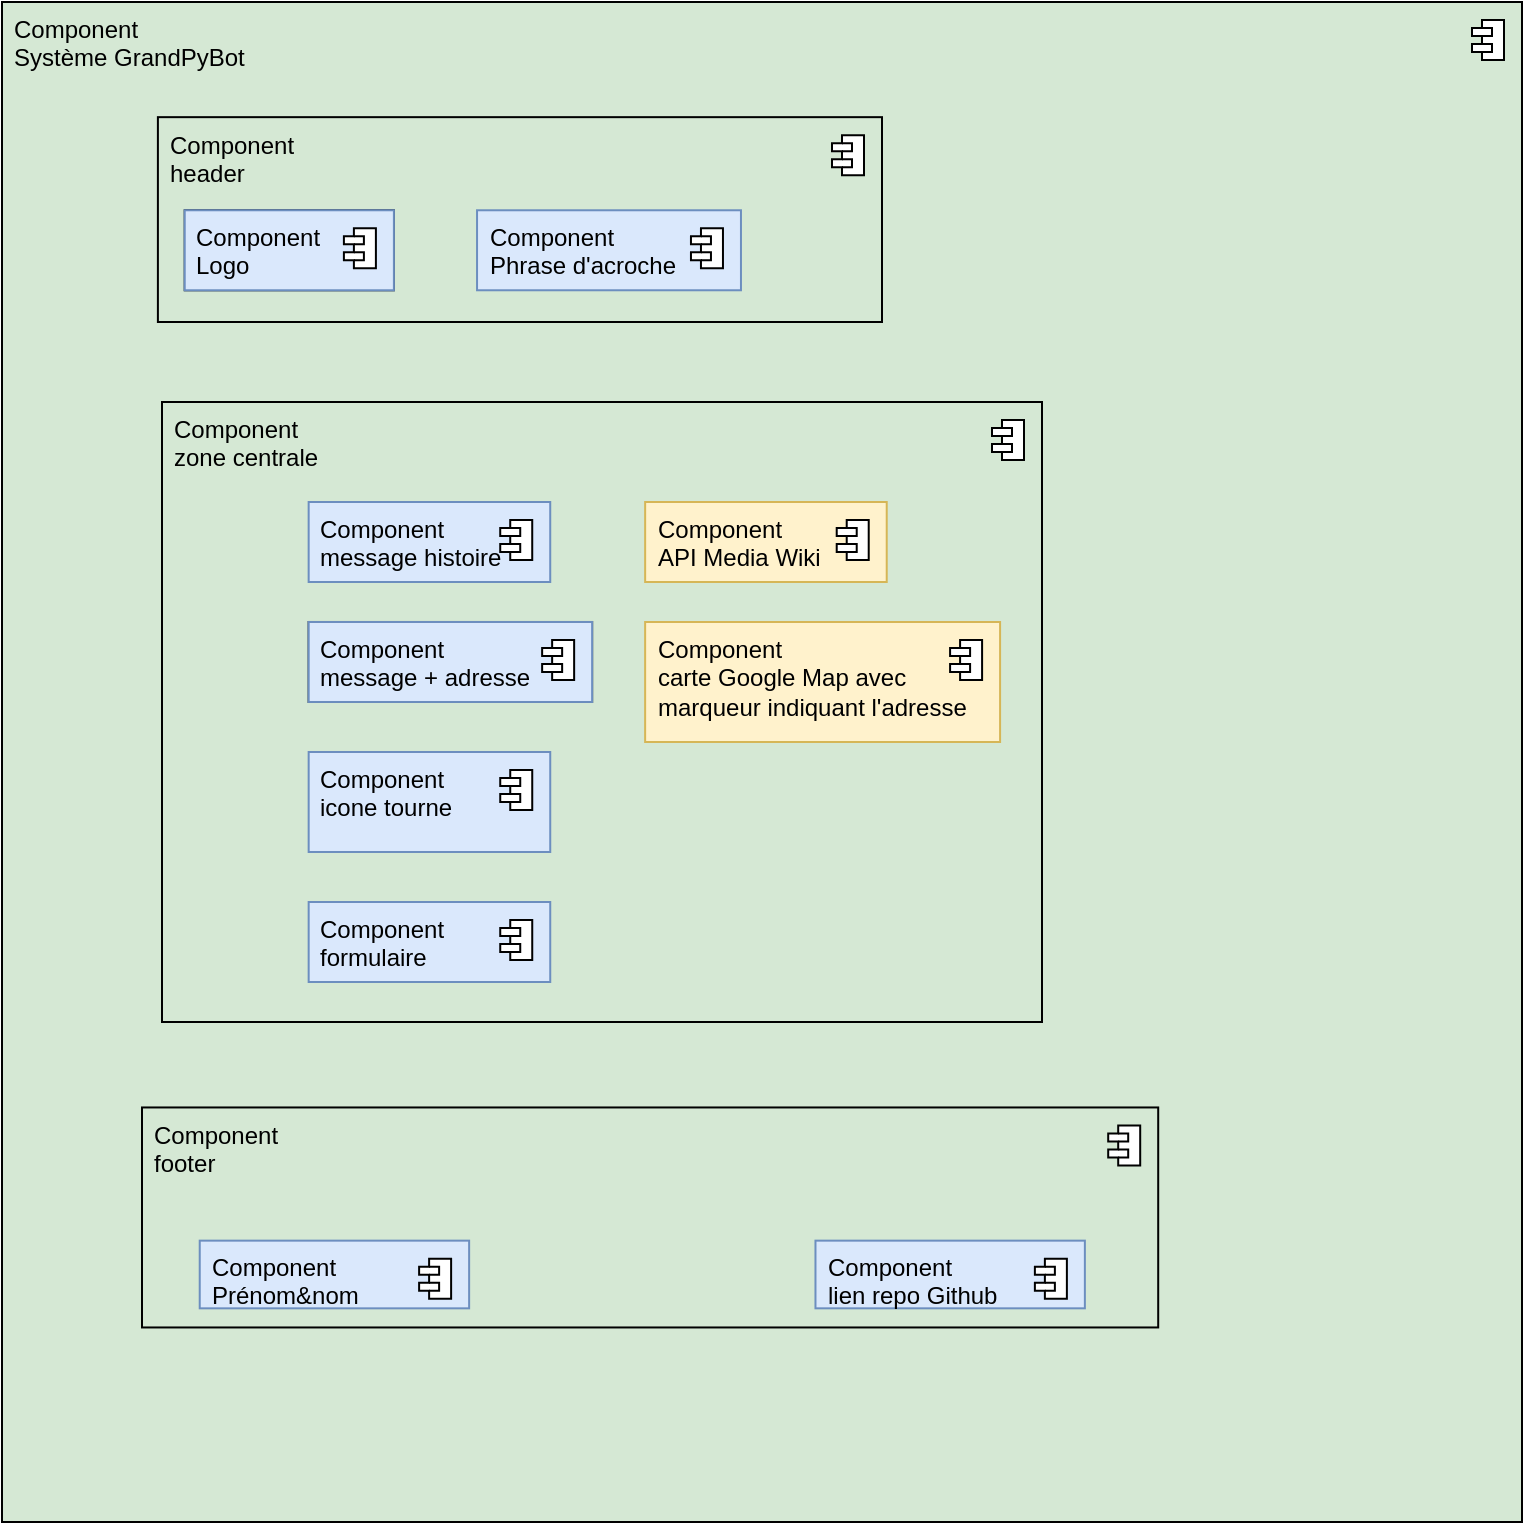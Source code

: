 <mxfile version="13.9.9" type="device"><diagram id="6oKkPSN5EI0wlpZ6T3FK" name="Page-1"><mxGraphModel dx="523" dy="816" grid="1" gridSize="10" guides="1" tooltips="1" connect="1" arrows="1" fold="1" page="1" pageScale="1" pageWidth="827" pageHeight="1169" math="0" shadow="0"><root><mxCell id="0"/><mxCell id="1" parent="0"/><mxCell id="MDcpT8870qjSWLKDiE2c-52" value="" style="fontStyle=1;align=center;verticalAlign=top;childLayout=stackLayout;horizontal=1;horizontalStack=0;resizeParent=1;resizeParentMax=0;resizeLast=0;marginBottom=0;fillColor=#d5e8d4;strokeColor=#82b366;" vertex="1" parent="1"><mxGeometry x="840" y="160" width="760" height="760" as="geometry"/></mxCell><mxCell id="MDcpT8870qjSWLKDiE2c-53" value="Component&lt;br&gt;Système GrandPyBot" style="html=1;align=left;spacingLeft=4;verticalAlign=top;fillColor=none;" vertex="1" parent="MDcpT8870qjSWLKDiE2c-52"><mxGeometry width="760" height="760" as="geometry"/></mxCell><mxCell id="MDcpT8870qjSWLKDiE2c-54" value="" style="shape=module;jettyWidth=10;jettyHeight=4;" vertex="1" parent="MDcpT8870qjSWLKDiE2c-53"><mxGeometry x="1" width="16" height="20" relative="1" as="geometry"><mxPoint x="-25" y="9" as="offset"/></mxGeometry></mxCell><mxCell id="MDcpT8870qjSWLKDiE2c-29" value="Component&lt;br&gt;header" style="html=1;align=left;spacingLeft=4;verticalAlign=top;fillColor=none;" vertex="1" parent="MDcpT8870qjSWLKDiE2c-53"><mxGeometry x="77.95" y="57.58" width="362.05" height="102.42" as="geometry"/></mxCell><mxCell id="MDcpT8870qjSWLKDiE2c-30" value="" style="shape=module;jettyWidth=10;jettyHeight=4;" vertex="1" parent="MDcpT8870qjSWLKDiE2c-29"><mxGeometry x="1" width="16" height="20" relative="1" as="geometry"><mxPoint x="-25" y="9" as="offset"/></mxGeometry></mxCell><mxCell id="MDcpT8870qjSWLKDiE2c-31" value="" style="fontStyle=1;align=center;verticalAlign=top;childLayout=stackLayout;horizontal=1;horizontalStack=0;resizeParent=1;resizeParentMax=0;resizeLast=0;marginBottom=0;fillColor=#dae8fc;strokeColor=#6c8ebf;" vertex="1" parent="MDcpT8870qjSWLKDiE2c-29"><mxGeometry x="159.57" y="46.555" width="131.96" height="40" as="geometry"/></mxCell><mxCell id="MDcpT8870qjSWLKDiE2c-32" value="Component&lt;br&gt;Phrase d'acroche" style="html=1;align=left;spacingLeft=4;verticalAlign=top;strokeColor=none;fillColor=none;" vertex="1" parent="MDcpT8870qjSWLKDiE2c-31"><mxGeometry width="131.96" height="40" as="geometry"/></mxCell><mxCell id="MDcpT8870qjSWLKDiE2c-33" value="" style="shape=module;jettyWidth=10;jettyHeight=4;" vertex="1" parent="MDcpT8870qjSWLKDiE2c-32"><mxGeometry x="1" width="16" height="20" relative="1" as="geometry"><mxPoint x="-25" y="9" as="offset"/></mxGeometry></mxCell><mxCell id="MDcpT8870qjSWLKDiE2c-34" value="" style="fontStyle=1;align=center;verticalAlign=top;childLayout=stackLayout;horizontal=1;horizontalStack=0;resizeParent=1;resizeParentMax=0;resizeLast=0;marginBottom=0;" vertex="1" parent="MDcpT8870qjSWLKDiE2c-29"><mxGeometry x="13.409" y="46.555" width="104.59" height="40" as="geometry"/></mxCell><mxCell id="MDcpT8870qjSWLKDiE2c-35" value="Component&lt;br&gt;Logo" style="html=1;align=left;spacingLeft=4;verticalAlign=top;strokeColor=#6c8ebf;fillColor=#dae8fc;" vertex="1" parent="MDcpT8870qjSWLKDiE2c-34"><mxGeometry width="104.59" height="40" as="geometry"/></mxCell><mxCell id="MDcpT8870qjSWLKDiE2c-36" value="" style="shape=module;jettyWidth=10;jettyHeight=4;" vertex="1" parent="MDcpT8870qjSWLKDiE2c-35"><mxGeometry x="1" width="16" height="20" relative="1" as="geometry"><mxPoint x="-25" y="9" as="offset"/></mxGeometry></mxCell><mxCell id="MDcpT8870qjSWLKDiE2c-25" value="" style="fontStyle=1;align=center;verticalAlign=top;childLayout=stackLayout;horizontal=1;horizontalStack=0;resizeParent=1;resizeParentMax=0;resizeLast=0;marginBottom=0;fillColor=#d5e8d4;" vertex="1" parent="MDcpT8870qjSWLKDiE2c-53"><mxGeometry x="70" y="552.73" width="508.1" height="110" as="geometry"/></mxCell><mxCell id="MDcpT8870qjSWLKDiE2c-26" value="Component&lt;br&gt;footer" style="html=1;align=left;spacingLeft=4;verticalAlign=top;strokeColor=none;fillColor=none;" vertex="1" parent="MDcpT8870qjSWLKDiE2c-25"><mxGeometry width="508.1" height="110" as="geometry"/></mxCell><mxCell id="MDcpT8870qjSWLKDiE2c-27" value="" style="shape=module;jettyWidth=10;jettyHeight=4;" vertex="1" parent="MDcpT8870qjSWLKDiE2c-26"><mxGeometry x="1" width="16" height="20" relative="1" as="geometry"><mxPoint x="-25" y="9" as="offset"/></mxGeometry></mxCell><mxCell id="MDcpT8870qjSWLKDiE2c-23" value="Component&lt;br&gt;Prénom&amp;amp;nom" style="html=1;align=left;spacingLeft=4;verticalAlign=top;fillColor=#dae8fc;strokeColor=#6c8ebf;" vertex="1" parent="MDcpT8870qjSWLKDiE2c-26"><mxGeometry x="28.864" y="66.59" width="134.698" height="33.85" as="geometry"/></mxCell><mxCell id="MDcpT8870qjSWLKDiE2c-24" value="" style="shape=module;jettyWidth=10;jettyHeight=4;" vertex="1" parent="MDcpT8870qjSWLKDiE2c-23"><mxGeometry x="1" width="16" height="20" relative="1" as="geometry"><mxPoint x="-25" y="9" as="offset"/></mxGeometry></mxCell><mxCell id="MDcpT8870qjSWLKDiE2c-20" value="Component&lt;br&gt;lien repo Github" style="html=1;align=left;spacingLeft=4;verticalAlign=top;fillColor=#dae8fc;strokeColor=#6c8ebf;" vertex="1" parent="MDcpT8870qjSWLKDiE2c-26"><mxGeometry x="336.741" y="66.589" width="134.697" height="33.847" as="geometry"/></mxCell><mxCell id="MDcpT8870qjSWLKDiE2c-21" value="" style="shape=module;jettyWidth=10;jettyHeight=4;" vertex="1" parent="MDcpT8870qjSWLKDiE2c-20"><mxGeometry x="1" width="16" height="20" relative="1" as="geometry"><mxPoint x="-25" y="9" as="offset"/></mxGeometry></mxCell><mxCell id="MDcpT8870qjSWLKDiE2c-14" value="Component&lt;br&gt;zone centrale" style="html=1;align=left;spacingLeft=4;verticalAlign=top;fillColor=none;" vertex="1" parent="MDcpT8870qjSWLKDiE2c-53"><mxGeometry x="80" y="200" width="440" height="310" as="geometry"/></mxCell><mxCell id="MDcpT8870qjSWLKDiE2c-15" value="" style="shape=module;jettyWidth=10;jettyHeight=4;" vertex="1" parent="MDcpT8870qjSWLKDiE2c-14"><mxGeometry x="1" width="16" height="20" relative="1" as="geometry"><mxPoint x="-25" y="9" as="offset"/></mxGeometry></mxCell><mxCell id="MDcpT8870qjSWLKDiE2c-49" value="Component&lt;br&gt;formulaire" style="html=1;align=left;spacingLeft=4;verticalAlign=top;fillColor=#dae8fc;strokeColor=#6c8ebf;" vertex="1" parent="MDcpT8870qjSWLKDiE2c-14"><mxGeometry x="73.336" y="250" width="120.784" height="40" as="geometry"/></mxCell><mxCell id="MDcpT8870qjSWLKDiE2c-50" value="" style="shape=module;jettyWidth=10;jettyHeight=4;" vertex="1" parent="MDcpT8870qjSWLKDiE2c-49"><mxGeometry x="1" width="16" height="20" relative="1" as="geometry"><mxPoint x="-25" y="9" as="offset"/></mxGeometry></mxCell><mxCell id="MDcpT8870qjSWLKDiE2c-45" value="" style="fontStyle=1;align=center;verticalAlign=top;childLayout=stackLayout;horizontal=1;horizontalStack=0;resizeParent=1;resizeParentMax=0;resizeLast=0;marginBottom=0;" vertex="1" parent="MDcpT8870qjSWLKDiE2c-14"><mxGeometry x="73.336" y="109.997" width="141.732" height="40" as="geometry"/></mxCell><mxCell id="MDcpT8870qjSWLKDiE2c-46" value="Component&lt;br&gt;message + adresse" style="html=1;align=left;spacingLeft=4;verticalAlign=top;strokeColor=#6c8ebf;fillColor=#dae8fc;" vertex="1" parent="MDcpT8870qjSWLKDiE2c-45"><mxGeometry width="141.732" height="40" as="geometry"/></mxCell><mxCell id="MDcpT8870qjSWLKDiE2c-47" value="" style="shape=module;jettyWidth=10;jettyHeight=4;" vertex="1" parent="MDcpT8870qjSWLKDiE2c-46"><mxGeometry x="1" width="16" height="20" relative="1" as="geometry"><mxPoint x="-25" y="9" as="offset"/></mxGeometry></mxCell><mxCell id="MDcpT8870qjSWLKDiE2c-17" value="Component&lt;br&gt;icone tourne" style="html=1;align=left;spacingLeft=4;verticalAlign=top;fillColor=#dae8fc;strokeColor=#6c8ebf;" vertex="1" parent="MDcpT8870qjSWLKDiE2c-14"><mxGeometry x="73.336" y="174.997" width="120.784" height="50" as="geometry"/></mxCell><mxCell id="MDcpT8870qjSWLKDiE2c-18" value="" style="shape=module;jettyWidth=10;jettyHeight=4;" vertex="1" parent="MDcpT8870qjSWLKDiE2c-17"><mxGeometry x="1" width="16" height="20" relative="1" as="geometry"><mxPoint x="-25" y="9" as="offset"/></mxGeometry></mxCell><mxCell id="MDcpT8870qjSWLKDiE2c-43" value="Component&lt;br&gt;carte Google Map avec&lt;br&gt;marqueur indiquant l'adresse" style="html=1;align=left;spacingLeft=4;verticalAlign=top;fillColor=#fff2cc;strokeColor=#d6b656;" vertex="1" parent="MDcpT8870qjSWLKDiE2c-14"><mxGeometry x="241.57" y="110" width="177.477" height="60" as="geometry"/></mxCell><mxCell id="MDcpT8870qjSWLKDiE2c-44" value="" style="shape=module;jettyWidth=10;jettyHeight=4;" vertex="1" parent="MDcpT8870qjSWLKDiE2c-43"><mxGeometry x="1" width="16" height="20" relative="1" as="geometry"><mxPoint x="-25" y="9" as="offset"/></mxGeometry></mxCell><mxCell id="MDcpT8870qjSWLKDiE2c-10" value="" style="fontStyle=1;align=center;verticalAlign=top;childLayout=stackLayout;horizontal=1;horizontalStack=0;resizeParent=1;resizeParentMax=0;resizeLast=0;marginBottom=0;fillColor=#dae8fc;strokeColor=#6c8ebf;" vertex="1" parent="MDcpT8870qjSWLKDiE2c-14"><mxGeometry x="73.332" y="50" width="120.784" height="40" as="geometry"/></mxCell><mxCell id="MDcpT8870qjSWLKDiE2c-11" value="Component&lt;br&gt;message histoire" style="html=1;align=left;spacingLeft=4;verticalAlign=top;strokeColor=none;fillColor=none;" vertex="1" parent="MDcpT8870qjSWLKDiE2c-10"><mxGeometry width="120.784" height="40" as="geometry"/></mxCell><mxCell id="MDcpT8870qjSWLKDiE2c-12" value="" style="shape=module;jettyWidth=10;jettyHeight=4;" vertex="1" parent="MDcpT8870qjSWLKDiE2c-11"><mxGeometry x="1" width="16" height="20" relative="1" as="geometry"><mxPoint x="-25" y="9" as="offset"/></mxGeometry></mxCell><mxCell id="MDcpT8870qjSWLKDiE2c-40" value="Component&lt;br&gt;API Media Wiki" style="html=1;align=left;spacingLeft=4;verticalAlign=top;fillColor=#fff2cc;strokeColor=#d6b656;" vertex="1" parent="MDcpT8870qjSWLKDiE2c-14"><mxGeometry x="241.575" y="50" width="120.784" height="40" as="geometry"/></mxCell><mxCell id="MDcpT8870qjSWLKDiE2c-41" value="" style="shape=module;jettyWidth=10;jettyHeight=4;" vertex="1" parent="MDcpT8870qjSWLKDiE2c-40"><mxGeometry x="1" width="16" height="20" relative="1" as="geometry"><mxPoint x="-25" y="9" as="offset"/></mxGeometry></mxCell></root></mxGraphModel></diagram></mxfile>